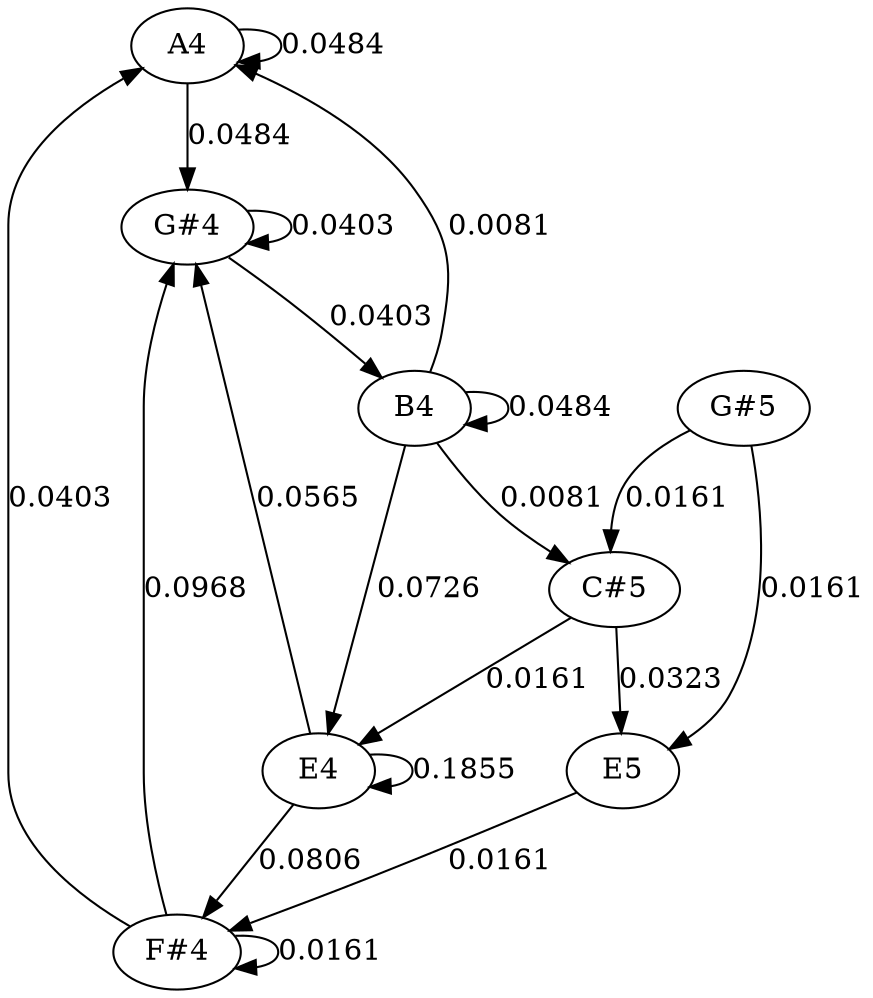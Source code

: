 strict graph {
	graph [bb="0,0,354.5,486"];
	node [label="\N"];
	edge [arrowtype=normal,
		dir=forward
	];
	A4	 [height="0.5",
		pos="80,468",
		width="0.75"];
	A4 -- A4	 [label="0.0484",
		lp="144.25,468",
		pos="e,104.53,459.88 104.53,476.12 115.51,476.89 125,474.19 125,468 125,463.84 120.72,461.26 114.57,460.24"];
	"G#4"	 [height="0.5",
		pos="80,378",
		width="0.75927"];
	A4 -- "G#4"	 [label="0.0484",
		lp="99.25,423",
		pos="e,80,396.05 80,449.61 80,437.24 80,420.37 80,406.22"];
	"G#4" -- "G#4"	 [label="0.0403",
		lp="144.25,378",
		pos="e,104.53,369.88 104.53,386.12 115.51,386.89 125,384.19 125,378 125,373.84 120.72,371.26 114.57,370.24"];
	B4	 [height="0.5",
		pos="177,288",
		width="0.75"];
	"G#4" -- B4	 [label="0.0403",
		lp="162.25,333",
		pos="e,163.03,303.85 97.506,363.81 105.73,357.43 115.55,349.54 124,342 134.88,332.29 146.39,320.93 155.89,311.22"];
	B4 -- A4	 [label="0.0081",
		lp="206.25,378",
		pos="e,100.91,456.41 181.68,305.96 183.04,311.65 184.33,318.05 185,324 188.65,356.31 189.68,368.71 172,396 156.52,419.89 130.15,439.02\
 109.6,451.37"];
	B4 -- B4	 [label="0.0484",
		lp="241.25,288",
		pos="e,201.53,279.88 201.53,296.12 212.51,296.89 222,294.19 222,288 222,283.84 217.72,281.26 211.57,280.24"];
	"C#5"	 [height="0.5",
		pos="252,198",
		width="0.75187"];
	B4 -- "C#5"	 [label="0.0081",
		lp="233.25,243",
		pos="e,235.48,212.53 186.65,271 193.54,260.11 203.36,245.61 213.5,234 217.87,229 222.9,223.99 227.86,219.38"];
	E4	 [height="0.5",
		pos="128,108",
		width="0.75"];
	B4 -- E4	 [label="0.0726",
		lp="177.25,198",
		pos="e,132.63,125.83 172.39,270.25 163.85,239.24 145.52,172.66 135.29,135.48"];
	"C#5" -- E4	 [label="0.0161",
		lp="222.25,153",
		pos="e,146.08,121.59 234.4,184.31 219.43,173.54 197.35,157.7 178,144 170.42,138.63 162.16,132.83 154.59,127.53"];
	E5	 [height="0.5",
		pos="262,108",
		width="0.75"];
	"C#5" -- E5	 [label="0.0323",
		lp="277.25,153",
		pos="e,260.04,126.22 253.93,180.03 255.33,167.69 257.26,150.73 258.88,136.47"];
	E4 -- "G#4"	 [label="0.0565",
		lp="125.25,243",
		pos="e,83.076,359.83 124.95,126.03 116.85,171.25 94.754,294.62 84.88,349.75"];
	E4 -- E4	 [label="0.1855",
		lp="192.25,108",
		pos="e,152.53,99.879 152.53,116.12 163.51,116.89 173,114.19 173,108 173,103.84 168.72,101.26 162.57,100.24"];
	"F#4"	 [height="0.5",
		pos="80,18",
		width="0.75"];
	E4 -- "F#4"	 [label="0.0806",
		lp="128.25,63",
		pos="e,88.748,35.038 119.2,90.859 112.02,77.71 101.78,58.922 93.557,43.855"];
	E5 -- "F#4"	 [label="0.0161",
		lp="207.25,63",
		pos="e,101.38,29.338 240.77,96.733 208.66,81.209 147.6,51.684 110.66,33.827"];
	"F#4" -- A4	 [label="0.0403",
		lp="19.25,243",
		pos="e,59.398,456.02 59.398,29.985 35.695,44.29 0,71.693 0,107 0,379 0,379 0,379 0,410.31 28.066,435.4 50.95,450.66"];
	"F#4" -- "G#4"	 [label="0.0968",
		lp="73.25,198",
		pos="e,72.058,360.56 72.058,35.442 64.412,52.808 54,81.192 54,107 54,289 54,289 54,289 54,310.57 61.276,333.95 68.129,351.18"];
	"F#4" -- "F#4"	 [label="0.0161",
		lp="144.25,18",
		pos="e,104.53,9.8789 104.53,26.121 115.51,26.895 125,24.188 125,18 125,13.843 120.72,11.257 114.57,10.242"];
	"G#5"	 [height="0.5",
		pos="311,288",
		width="0.75927"];
	"G#5" -- "C#5"	 [label="0.0161",
		lp="283.25,243",
		pos="e,252.67,216.42 290.2,276.3 280.68,270.37 270.07,262.15 263.5,252 258.62,244.47 255.78,235.21 254.14,226.54"];
	"G#5" -- E5	 [label="0.0161",
		lp="335.25,198",
		pos="e,280.38,121.18 313.57,269.67 316.9,241.67 320.1,185.45 300,144 297.12,138.07 292.77,132.66 288.01,127.96"];
}
